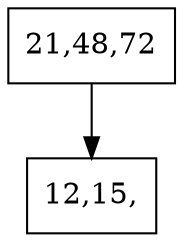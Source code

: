 digraph b_tree{
   node[style=green,shape="rectangle"];
   root[label="21,48,72"];
   node1[label="12,15,"];
   root->{node1}
}

